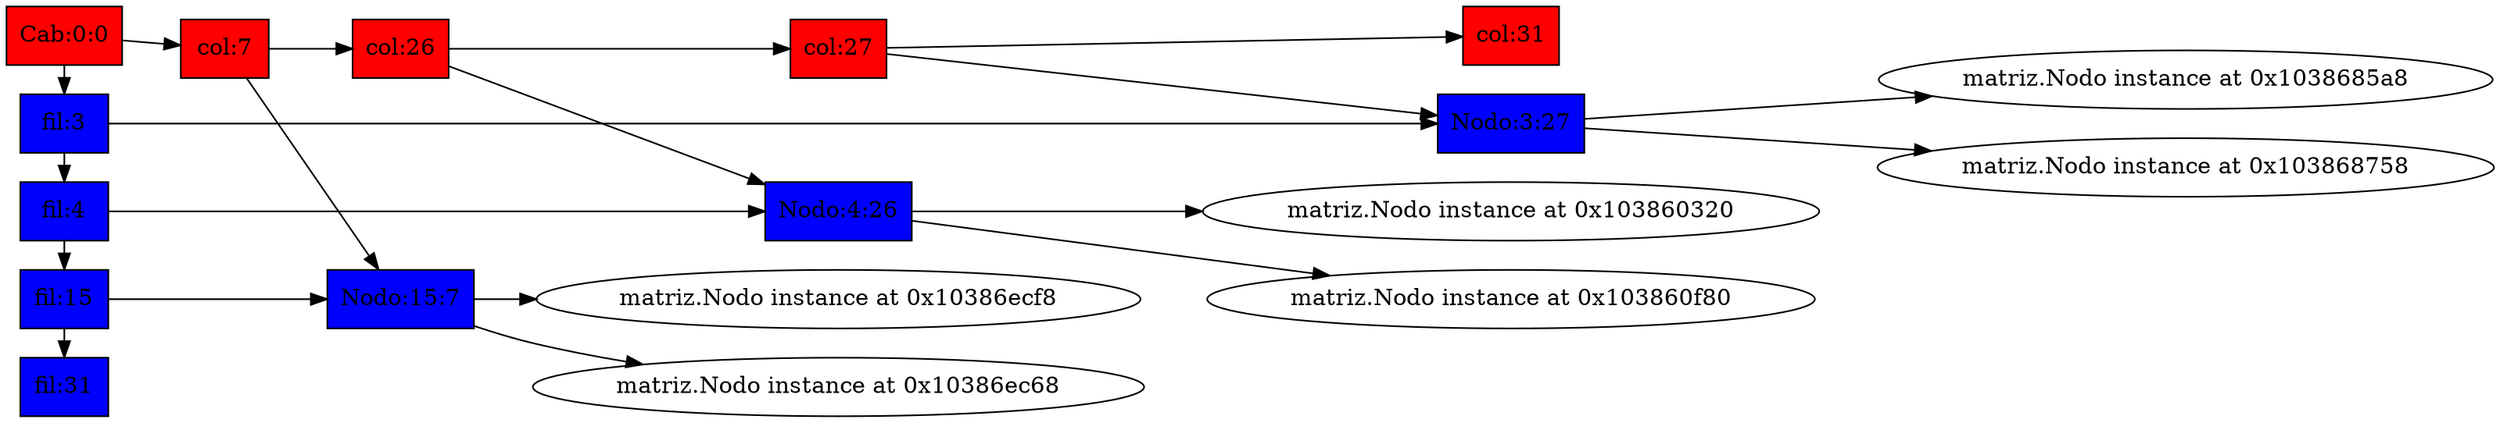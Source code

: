 digraph g{
rankdir=LR
<matriz.Nodo instance at 0x1038575a8>[label =<Cab:0:0> shape =box, style=filled, fillcolor=red] 
<matriz.Nodo instance at 0x10386ed40>[label =<col:7> shape =box, style=filled, fillcolor=red] 
<matriz.Nodo instance at 0x103860bd8>[label =<col:26> shape =box, style=filled, fillcolor=red] 
<matriz.Nodo instance at 0x1038684d0>[label =<col:27> shape =box, style=filled, fillcolor=red] 
<matriz.Nodo instance at 0x103857560>[label =<col:31> shape =box, style=filled, fillcolor=red] 
<matriz.Nodo instance at 0x1038575a8>-><matriz.Nodo instance at 0x10386ed40><matriz.Nodo instance at 0x10386ed40>-><matriz.Nodo instance at 0x103860bd8><matriz.Nodo instance at 0x103860bd8>-><matriz.Nodo instance at 0x1038684d0><matriz.Nodo instance at 0x1038684d0>-><matriz.Nodo instance at 0x103857560><matriz.Nodo instance at 0x1038687a0>[label = <fil:3> shape =box, style=filled, fillcolor=blue] 
<matriz.Nodo instance at 0x1038602d8>[label = <fil:4> shape =box, style=filled, fillcolor=blue] 
<matriz.Nodo instance at 0x10386ecb0>[label = <fil:15> shape =box, style=filled, fillcolor=blue] 
<matriz.Nodo instance at 0x103857518>[label = <fil:31> shape =box, style=filled, fillcolor=blue] 
<matriz.Nodo instance at 0x1038575a8>-><matriz.Nodo instance at 0x1038687a0><matriz.Nodo instance at 0x1038687a0>-><matriz.Nodo instance at 0x1038602d8><matriz.Nodo instance at 0x1038602d8>-><matriz.Nodo instance at 0x10386ecb0><matriz.Nodo instance at 0x10386ecb0>-><matriz.Nodo instance at 0x103857518>subgraph{
rank = same;<matriz.Nodo instance at 0x1038575a8>;<matriz.Nodo instance at 0x1038602d8><matriz.Nodo instance at 0x1038687a0>;<matriz.Nodo instance at 0x1038602d8><matriz.Nodo instance at 0x1038602d8>;<matriz.Nodo instance at 0x10386ecb0><matriz.Nodo instance at 0x10386ecb0>;<matriz.Nodo instance at 0x103857518>}
<matriz.Nodo instance at 0x1038687a0>-><matriz.Nodo instance at 0x103868488>
<matriz.Nodo instance at 0x103868488>[label = <Nodo:3:27> shape =box, style=filled, fillcolor=blue] 
<matriz.Nodo instance at 0x1038602d8>-><matriz.Nodo instance at 0x103860e60>
<matriz.Nodo instance at 0x103860e60>[label = <Nodo:4:26> shape =box, style=filled, fillcolor=blue] 
<matriz.Nodo instance at 0x10386ecb0>-><matriz.Nodo instance at 0x10386ed88>
<matriz.Nodo instance at 0x10386ed88>[label = <Nodo:15:7> shape =box, style=filled, fillcolor=blue] 
<matriz.Nodo instance at 0x103868488>-><matriz.Nodo instance at 0x1038685a8>
<matriz.Nodo instance at 0x103860e60>-><matriz.Nodo instance at 0x103860320>
<matriz.Nodo instance at 0x10386ed88>-><matriz.Nodo instance at 0x10386ec68>
<matriz.Nodo instance at 0x10386ed40>-><matriz.Nodo instance at 0x10386ed88>
<matriz.Nodo instance at 0x10386ed88>-><matriz.Nodo instance at 0x10386ecf8>
<matriz.Nodo instance at 0x103860bd8>-><matriz.Nodo instance at 0x103860e60>
<matriz.Nodo instance at 0x103860e60>-><matriz.Nodo instance at 0x103860f80>
<matriz.Nodo instance at 0x1038684d0>-><matriz.Nodo instance at 0x103868488>
<matriz.Nodo instance at 0x103868488>-><matriz.Nodo instance at 0x103868758>
}
